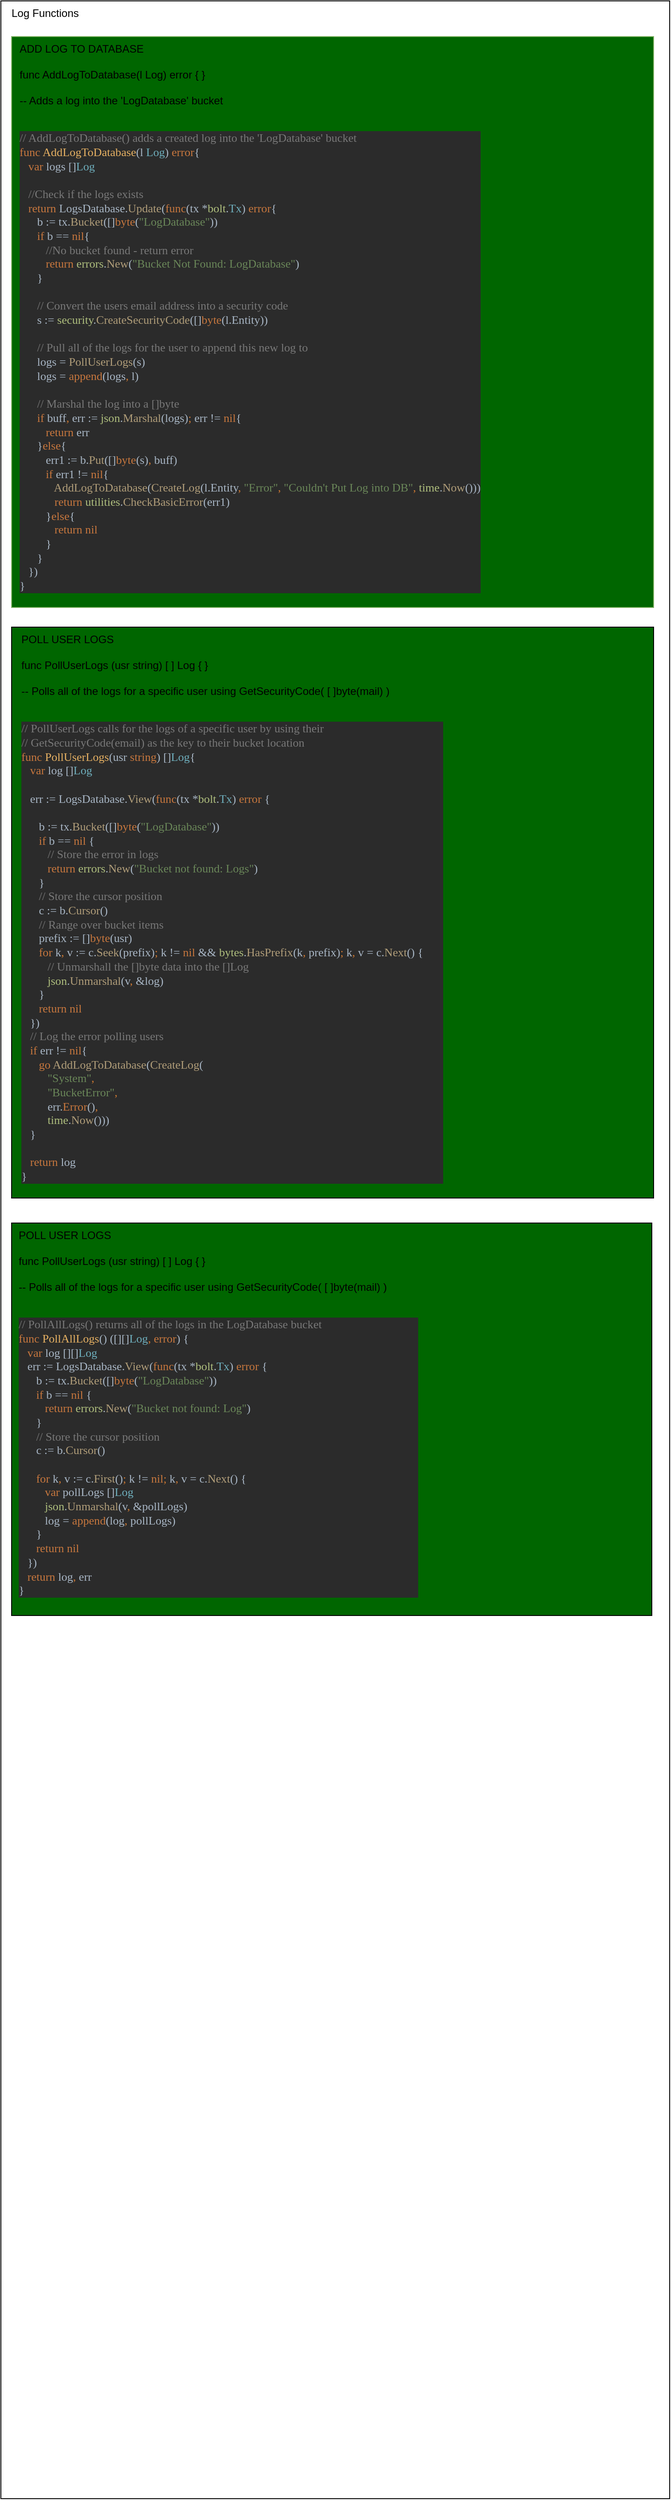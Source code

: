 <mxfile version="12.9.8" type="github">
  <diagram id="jYejewZL4RnewdmWwtDY" name="Page-1">
    <mxGraphModel dx="876" dy="755" grid="1" gridSize="10" guides="1" tooltips="1" connect="1" arrows="1" fold="1" page="1" pageScale="1" pageWidth="850" pageHeight="1100" math="0" shadow="0">
      <root>
        <mxCell id="0" />
        <mxCell id="1" parent="0" />
        <mxCell id="s8IivAvc6s-XAy5n7E5O-6" value="&lt;div&gt;&amp;nbsp;&amp;nbsp; Log Functions&lt;br&gt;&lt;/div&gt;" style="rounded=0;whiteSpace=wrap;html=1;align=left;labelPosition=center;verticalLabelPosition=middle;verticalAlign=top;" vertex="1" parent="1">
          <mxGeometry x="40" y="20" width="750" height="2800" as="geometry" />
        </mxCell>
        <mxCell id="s8IivAvc6s-XAy5n7E5O-7" value="&lt;div&gt;ADD LOG TO DATABASE&lt;br&gt;&lt;/div&gt;&lt;div&gt;&lt;br&gt;&lt;/div&gt;&lt;div&gt;func AddLogToDatabase(l Log) error { }&lt;/div&gt;&lt;div&gt;&lt;br&gt;&lt;/div&gt;&lt;div&gt;-- Adds a log into the &#39;LogDatabase&#39; bucket&lt;/div&gt;&lt;div&gt;&lt;br&gt;&lt;/div&gt;&lt;div&gt;&lt;pre style=&quot;background-color: #2b2b2b ; color: #a9b7c6 ; font-family: &amp;#34;consolas&amp;#34; ; font-size: 9.8pt&quot;&gt;&lt;span style=&quot;color: #787878&quot;&gt;// AddLogToDatabase() adds a created log into the &#39;LogDatabase&#39; bucket&lt;br&gt;&lt;/span&gt;&lt;span style=&quot;color: #c7773e&quot;&gt;func &lt;/span&gt;&lt;span style=&quot;color: #e6b163&quot;&gt;AddLogToDatabase&lt;/span&gt;(l &lt;span style=&quot;color: #6fafbd&quot;&gt;Log&lt;/span&gt;) &lt;span style=&quot;color: #c7773e&quot;&gt;error&lt;/span&gt;{&lt;br&gt;   &lt;span style=&quot;color: #c7773e&quot;&gt;var &lt;/span&gt;logs []&lt;span style=&quot;color: #6fafbd&quot;&gt;Log&lt;br&gt;&lt;/span&gt;&lt;span style=&quot;color: #6fafbd&quot;&gt;&lt;br&gt;&lt;/span&gt;&lt;span style=&quot;color: #6fafbd&quot;&gt;   &lt;/span&gt;&lt;span style=&quot;color: #787878&quot;&gt;//Check if the logs exists&lt;br&gt;&lt;/span&gt;&lt;span style=&quot;color: #787878&quot;&gt;   &lt;/span&gt;&lt;span style=&quot;color: #c7773e&quot;&gt;return &lt;/span&gt;LogsDatabase.&lt;span style=&quot;color: #b09d79&quot;&gt;Update&lt;/span&gt;(&lt;span style=&quot;color: #c7773e&quot;&gt;func&lt;/span&gt;(tx *&lt;span style=&quot;color: #afbf7e&quot;&gt;bolt&lt;/span&gt;.&lt;span style=&quot;color: #6fafbd&quot;&gt;Tx&lt;/span&gt;) &lt;span style=&quot;color: #c7773e&quot;&gt;error&lt;/span&gt;{&lt;br&gt;      b := tx.&lt;span style=&quot;color: #b09d79&quot;&gt;Bucket&lt;/span&gt;([]&lt;span style=&quot;color: #c7773e&quot;&gt;byte&lt;/span&gt;(&lt;span style=&quot;color: #6a8759&quot;&gt;&quot;LogDatabase&quot;&lt;/span&gt;))&lt;br&gt;      &lt;span style=&quot;color: #c7773e&quot;&gt;if &lt;/span&gt;b == &lt;span style=&quot;color: #c7773e&quot;&gt;nil&lt;/span&gt;{&lt;br&gt;         &lt;span style=&quot;color: #787878&quot;&gt;//No bucket found - return error&lt;br&gt;&lt;/span&gt;&lt;span style=&quot;color: #787878&quot;&gt;         &lt;/span&gt;&lt;span style=&quot;color: #c7773e&quot;&gt;return &lt;/span&gt;&lt;span style=&quot;color: #afbf7e&quot;&gt;errors&lt;/span&gt;.&lt;span style=&quot;color: #b09d79&quot;&gt;New&lt;/span&gt;(&lt;span style=&quot;color: #6a8759&quot;&gt;&quot;Bucket Not Found: LogDatabase&quot;&lt;/span&gt;)&lt;br&gt;      }&lt;br&gt;&lt;br&gt;      &lt;span style=&quot;color: #787878&quot;&gt;// Convert the users email address into a security code&lt;br&gt;&lt;/span&gt;&lt;span style=&quot;color: #787878&quot;&gt;      &lt;/span&gt;s := &lt;span style=&quot;color: #afbf7e&quot;&gt;security&lt;/span&gt;.&lt;span style=&quot;color: #b09d79&quot;&gt;CreateSecurityCode&lt;/span&gt;([]&lt;span style=&quot;color: #c7773e&quot;&gt;byte&lt;/span&gt;(l.Entity))&lt;br&gt;&lt;br&gt;      &lt;span style=&quot;color: #787878&quot;&gt;// Pull all of the logs for the user to append this new log to&lt;br&gt;&lt;/span&gt;&lt;span style=&quot;color: #787878&quot;&gt;      &lt;/span&gt;logs = &lt;span style=&quot;color: #b09d79&quot;&gt;PollUserLogs&lt;/span&gt;(s)&lt;br&gt;      logs = &lt;span style=&quot;color: #c7773e&quot;&gt;append&lt;/span&gt;(logs&lt;span style=&quot;color: #cc7832&quot;&gt;, &lt;/span&gt;l)&lt;br&gt;&lt;br&gt;      &lt;span style=&quot;color: #787878&quot;&gt;// Marshal the log into a []byte&lt;br&gt;&lt;/span&gt;&lt;span style=&quot;color: #787878&quot;&gt;      &lt;/span&gt;&lt;span style=&quot;color: #c7773e&quot;&gt;if &lt;/span&gt;buff&lt;span style=&quot;color: #cc7832&quot;&gt;, &lt;/span&gt;err := &lt;span style=&quot;color: #afbf7e&quot;&gt;json&lt;/span&gt;.&lt;span style=&quot;color: #b09d79&quot;&gt;Marshal&lt;/span&gt;(logs)&lt;span style=&quot;color: #cc7832&quot;&gt;; &lt;/span&gt;err != &lt;span style=&quot;color: #c7773e&quot;&gt;nil&lt;/span&gt;{&lt;br&gt;         &lt;span style=&quot;color: #c7773e&quot;&gt;return &lt;/span&gt;err&lt;br&gt;      }&lt;span style=&quot;color: #c7773e&quot;&gt;else&lt;/span&gt;{&lt;br&gt;         err1 := b.&lt;span style=&quot;color: #b09d79&quot;&gt;Put&lt;/span&gt;([]&lt;span style=&quot;color: #c7773e&quot;&gt;byte&lt;/span&gt;(s)&lt;span style=&quot;color: #cc7832&quot;&gt;, &lt;/span&gt;buff)&lt;br&gt;         &lt;span style=&quot;color: #c7773e&quot;&gt;if &lt;/span&gt;err1 != &lt;span style=&quot;color: #c7773e&quot;&gt;nil&lt;/span&gt;{&lt;br&gt;            &lt;span style=&quot;color: #b09d79&quot;&gt;AddLogToDatabase&lt;/span&gt;(&lt;span style=&quot;color: #b09d79&quot;&gt;CreateLog&lt;/span&gt;(l.Entity&lt;span style=&quot;color: #cc7832&quot;&gt;, &lt;/span&gt;&lt;span style=&quot;color: #6a8759&quot;&gt;&quot;Error&quot;&lt;/span&gt;&lt;span style=&quot;color: #cc7832&quot;&gt;, &lt;/span&gt;&lt;span style=&quot;color: #6a8759&quot;&gt;&quot;Couldn&#39;t Put Log into DB&quot;&lt;/span&gt;&lt;span style=&quot;color: #cc7832&quot;&gt;, &lt;/span&gt;&lt;span style=&quot;color: #afbf7e&quot;&gt;time&lt;/span&gt;.&lt;span style=&quot;color: #b09d79&quot;&gt;Now&lt;/span&gt;()))&lt;br&gt;            &lt;span style=&quot;color: #c7773e&quot;&gt;return &lt;/span&gt;&lt;span style=&quot;color: #afbf7e&quot;&gt;utilities&lt;/span&gt;.&lt;span style=&quot;color: #b09d79&quot;&gt;CheckBasicError&lt;/span&gt;(err1)&lt;br&gt;         }&lt;span style=&quot;color: #c7773e&quot;&gt;else&lt;/span&gt;{&lt;br&gt;            &lt;span style=&quot;color: #c7773e&quot;&gt;return nil&lt;br&gt;&lt;/span&gt;&lt;span style=&quot;color: #c7773e&quot;&gt;         &lt;/span&gt;}&lt;br&gt;      }&lt;br&gt;   })&lt;br&gt;}&lt;/pre&gt;&lt;/div&gt;&lt;div&gt;&lt;br&gt;&lt;/div&gt;" style="rounded=0;whiteSpace=wrap;html=1;align=left;fillColor=#006600;strokeColor=#82b366;verticalAlign=top;spacingLeft=7;" vertex="1" parent="1">
          <mxGeometry x="52" y="60" width="720" height="640" as="geometry" />
        </mxCell>
        <mxCell id="s8IivAvc6s-XAy5n7E5O-10" value="&lt;div&gt;POLL USER LOGS&lt;br&gt;&lt;/div&gt;&lt;div&gt;&lt;br&gt;&lt;/div&gt;&lt;div&gt;func PollUserLogs (usr string) [ ] Log { }&lt;/div&gt;&lt;div&gt;&lt;br&gt;&lt;/div&gt;&lt;div&gt;-- Polls all of the logs for a specific user using GetSecurityCode( [ ]byte(mail) )&lt;br&gt;&lt;/div&gt;&lt;div&gt;&lt;br&gt;&lt;/div&gt;&lt;div&gt;&lt;pre style=&quot;background-color: #2b2b2b ; color: #a9b7c6 ; font-family: &amp;#34;consolas&amp;#34; ; font-size: 9.8pt&quot;&gt;&lt;span style=&quot;color: #787878&quot;&gt;// PollUserLogs calls for the logs of a specific user by using their&lt;br&gt;&lt;/span&gt;&lt;span style=&quot;color: #787878&quot;&gt;// GetSecurityCode(email) as the key to their bucket location&lt;br&gt;&lt;/span&gt;&lt;span style=&quot;color: #c7773e&quot;&gt;func &lt;/span&gt;&lt;span style=&quot;color: #e6b163&quot;&gt;PollUserLogs&lt;/span&gt;(usr &lt;span style=&quot;color: #c7773e&quot;&gt;string&lt;/span&gt;) []&lt;span style=&quot;color: #6fafbd&quot;&gt;Log&lt;/span&gt;{&lt;br&gt;   &lt;span style=&quot;color: #c7773e&quot;&gt;var &lt;/span&gt;log []&lt;span style=&quot;color: #6fafbd&quot;&gt;Log&lt;br&gt;&lt;/span&gt;&lt;span style=&quot;color: #6fafbd&quot;&gt;&lt;br&gt;&lt;/span&gt;&lt;span style=&quot;color: #6fafbd&quot;&gt;   &lt;/span&gt;err := LogsDatabase.&lt;span style=&quot;color: #b09d79&quot;&gt;View&lt;/span&gt;(&lt;span style=&quot;color: #c7773e&quot;&gt;func&lt;/span&gt;(tx *&lt;span style=&quot;color: #afbf7e&quot;&gt;bolt&lt;/span&gt;.&lt;span style=&quot;color: #6fafbd&quot;&gt;Tx&lt;/span&gt;) &lt;span style=&quot;color: #c7773e&quot;&gt;error &lt;/span&gt;{&lt;br&gt;&lt;br&gt;      b := tx.&lt;span style=&quot;color: #b09d79&quot;&gt;Bucket&lt;/span&gt;([]&lt;span style=&quot;color: #c7773e&quot;&gt;byte&lt;/span&gt;(&lt;span style=&quot;color: #6a8759&quot;&gt;&quot;LogDatabase&quot;&lt;/span&gt;))&lt;br&gt;      &lt;span style=&quot;color: #c7773e&quot;&gt;if &lt;/span&gt;b == &lt;span style=&quot;color: #c7773e&quot;&gt;nil &lt;/span&gt;{&lt;br&gt;         &lt;span style=&quot;color: #787878&quot;&gt;// Store the error in logs&lt;br&gt;&lt;/span&gt;&lt;span style=&quot;color: #787878&quot;&gt;         &lt;/span&gt;&lt;span style=&quot;color: #c7773e&quot;&gt;return &lt;/span&gt;&lt;span style=&quot;color: #afbf7e&quot;&gt;errors&lt;/span&gt;.&lt;span style=&quot;color: #b09d79&quot;&gt;New&lt;/span&gt;(&lt;span style=&quot;color: #6a8759&quot;&gt;&quot;Bucket not found: Logs&quot;&lt;/span&gt;)&lt;br&gt;      }&lt;br&gt;      &lt;span style=&quot;color: #787878&quot;&gt;// Store the cursor position&lt;br&gt;&lt;/span&gt;&lt;span style=&quot;color: #787878&quot;&gt;      &lt;/span&gt;c := b.&lt;span style=&quot;color: #b09d79&quot;&gt;Cursor&lt;/span&gt;()&lt;br&gt;      &lt;span style=&quot;color: #787878&quot;&gt;// Range over bucket items&lt;br&gt;&lt;/span&gt;&lt;span style=&quot;color: #787878&quot;&gt;      &lt;/span&gt;prefix := []&lt;span style=&quot;color: #c7773e&quot;&gt;byte&lt;/span&gt;(usr)&lt;br&gt;      &lt;span style=&quot;color: #c7773e&quot;&gt;for &lt;/span&gt;k&lt;span style=&quot;color: #cc7832&quot;&gt;, &lt;/span&gt;v := c.&lt;span style=&quot;color: #b09d79&quot;&gt;Seek&lt;/span&gt;(prefix)&lt;span style=&quot;color: #cc7832&quot;&gt;; &lt;/span&gt;k != &lt;span style=&quot;color: #c7773e&quot;&gt;nil &lt;/span&gt;&amp;amp;&amp;amp; &lt;span style=&quot;color: #afbf7e&quot;&gt;bytes&lt;/span&gt;.&lt;span style=&quot;color: #b09d79&quot;&gt;HasPrefix&lt;/span&gt;(k&lt;span style=&quot;color: #cc7832&quot;&gt;, &lt;/span&gt;prefix)&lt;span style=&quot;color: #cc7832&quot;&gt;; &lt;/span&gt;k&lt;span style=&quot;color: #cc7832&quot;&gt;, &lt;/span&gt;v = c.&lt;span style=&quot;color: #b09d79&quot;&gt;Next&lt;/span&gt;() {       &lt;br&gt;         &lt;span style=&quot;color: #787878&quot;&gt;// Unmarshall the []byte data into the []Log&lt;br&gt;&lt;/span&gt;&lt;span style=&quot;color: #787878&quot;&gt;         &lt;/span&gt;&lt;span style=&quot;color: #afbf7e&quot;&gt;json&lt;/span&gt;.&lt;span style=&quot;color: #b09d79&quot;&gt;Unmarshal&lt;/span&gt;(v&lt;span style=&quot;color: #cc7832&quot;&gt;, &lt;/span&gt;&amp;amp;log)&lt;br&gt;      }&lt;br&gt;      &lt;span style=&quot;color: #c7773e&quot;&gt;return nil&lt;br&gt;&lt;/span&gt;&lt;span style=&quot;color: #c7773e&quot;&gt;   &lt;/span&gt;})&lt;br&gt;   &lt;span style=&quot;color: #787878&quot;&gt;// Log the error polling users&lt;br&gt;&lt;/span&gt;&lt;span style=&quot;color: #787878&quot;&gt;   &lt;/span&gt;&lt;span style=&quot;color: #c7773e&quot;&gt;if &lt;/span&gt;err != &lt;span style=&quot;color: #c7773e&quot;&gt;nil&lt;/span&gt;{&lt;br&gt;      &lt;span style=&quot;color: #c7773e&quot;&gt;go &lt;/span&gt;&lt;span style=&quot;color: #b09d79&quot;&gt;AddLogToDatabase&lt;/span&gt;(&lt;span style=&quot;color: #b09d79&quot;&gt;CreateLog&lt;/span&gt;(&lt;br&gt;         &lt;span style=&quot;color: #6a8759&quot;&gt;&quot;System&quot;&lt;/span&gt;&lt;span style=&quot;color: #cc7832&quot;&gt;,&lt;br&gt;&lt;/span&gt;&lt;span style=&quot;color: #cc7832&quot;&gt;         &lt;/span&gt;&lt;span style=&quot;color: #6a8759&quot;&gt;&quot;BucketError&quot;&lt;/span&gt;&lt;span style=&quot;color: #cc7832&quot;&gt;,&lt;br&gt;&lt;/span&gt;&lt;span style=&quot;color: #cc7832&quot;&gt;         &lt;/span&gt;err.&lt;span style=&quot;color: #c7773e&quot;&gt;Error&lt;/span&gt;()&lt;span style=&quot;color: #cc7832&quot;&gt;,&lt;br&gt;&lt;/span&gt;&lt;span style=&quot;color: #cc7832&quot;&gt;         &lt;/span&gt;&lt;span style=&quot;color: #afbf7e&quot;&gt;time&lt;/span&gt;.&lt;span style=&quot;color: #b09d79&quot;&gt;Now&lt;/span&gt;()))&lt;br&gt;   }&lt;br&gt;&lt;br&gt;   &lt;span style=&quot;color: #c7773e&quot;&gt;return &lt;/span&gt;log&lt;br&gt;}&lt;/pre&gt;&lt;/div&gt;" style="rounded=0;whiteSpace=wrap;html=1;fillColor=#006600;align=left;verticalAlign=top;spacingLeft=9;" vertex="1" parent="1">
          <mxGeometry x="52" y="722" width="720" height="640" as="geometry" />
        </mxCell>
        <mxCell id="s8IivAvc6s-XAy5n7E5O-12" value="&lt;div&gt;POLL USER LOGS&lt;br&gt;&lt;/div&gt;&lt;div&gt;&lt;br&gt;&lt;/div&gt;&lt;div&gt;func PollUserLogs (usr string) [ ] Log { }&lt;/div&gt;&lt;div&gt;&lt;br&gt;&lt;/div&gt;&lt;div&gt;-- Polls all of the logs for a specific user using GetSecurityCode( [ ]byte(mail) )&lt;/div&gt;&lt;div&gt;&lt;br&gt;&lt;/div&gt;&lt;div&gt;&lt;pre style=&quot;background-color: #2b2b2b ; color: #a9b7c6 ; font-family: &amp;#34;consolas&amp;#34; ; font-size: 9.8pt&quot;&gt;&lt;span style=&quot;color: #787878&quot;&gt;// PollAllLogs() returns all of the logs in the LogDatabase bucket                                 &lt;br&gt;&lt;/span&gt;&lt;span style=&quot;color: #c7773e&quot;&gt;func &lt;/span&gt;&lt;span style=&quot;color: #e6b163&quot;&gt;PollAllLogs&lt;/span&gt;() ([][]&lt;span style=&quot;color: #6fafbd&quot;&gt;Log&lt;/span&gt;&lt;span style=&quot;color: #cc7832&quot;&gt;, &lt;/span&gt;&lt;span style=&quot;color: #c7773e&quot;&gt;error&lt;/span&gt;) {&lt;br&gt;   &lt;span style=&quot;color: #c7773e&quot;&gt;var &lt;/span&gt;log [][]&lt;span style=&quot;color: #6fafbd&quot;&gt;Log&lt;br&gt;&lt;/span&gt;&lt;span style=&quot;color: #6fafbd&quot;&gt;   &lt;/span&gt;err := LogsDatabase.&lt;span style=&quot;color: #b09d79&quot;&gt;View&lt;/span&gt;(&lt;span style=&quot;color: #c7773e&quot;&gt;func&lt;/span&gt;(tx *&lt;span style=&quot;color: #afbf7e&quot;&gt;bolt&lt;/span&gt;.&lt;span style=&quot;color: #6fafbd&quot;&gt;Tx&lt;/span&gt;) &lt;span style=&quot;color: #c7773e&quot;&gt;error &lt;/span&gt;{&lt;br&gt;      b := tx.&lt;span style=&quot;color: #b09d79&quot;&gt;Bucket&lt;/span&gt;([]&lt;span style=&quot;color: #c7773e&quot;&gt;byte&lt;/span&gt;(&lt;span style=&quot;color: #6a8759&quot;&gt;&quot;LogDatabase&quot;&lt;/span&gt;))&lt;br&gt;      &lt;span style=&quot;color: #c7773e&quot;&gt;if &lt;/span&gt;b == &lt;span style=&quot;color: #c7773e&quot;&gt;nil &lt;/span&gt;{&lt;br&gt;         &lt;span style=&quot;color: #c7773e&quot;&gt;return &lt;/span&gt;&lt;span style=&quot;color: #afbf7e&quot;&gt;errors&lt;/span&gt;.&lt;span style=&quot;color: #b09d79&quot;&gt;New&lt;/span&gt;(&lt;span style=&quot;color: #6a8759&quot;&gt;&quot;Bucket not found: Log&quot;&lt;/span&gt;)&lt;br&gt;      }&lt;br&gt;      &lt;span style=&quot;color: #787878&quot;&gt;// Store the cursor position&lt;br&gt;&lt;/span&gt;&lt;span style=&quot;color: #787878&quot;&gt;      &lt;/span&gt;c := b.&lt;span style=&quot;color: #b09d79&quot;&gt;Cursor&lt;/span&gt;()&lt;br&gt;&lt;br&gt;      &lt;span style=&quot;color: #c7773e&quot;&gt;for &lt;/span&gt;k&lt;span style=&quot;color: #cc7832&quot;&gt;, &lt;/span&gt;v := c.&lt;span style=&quot;color: #b09d79&quot;&gt;First&lt;/span&gt;()&lt;span style=&quot;color: #cc7832&quot;&gt;; &lt;/span&gt;k != &lt;span style=&quot;color: #c7773e&quot;&gt;nil&lt;/span&gt;&lt;span style=&quot;color: #cc7832&quot;&gt;; &lt;/span&gt;k&lt;span style=&quot;color: #cc7832&quot;&gt;, &lt;/span&gt;v = c.&lt;span style=&quot;color: #b09d79&quot;&gt;Next&lt;/span&gt;() {&lt;br&gt;         &lt;span style=&quot;color: #c7773e&quot;&gt;var &lt;/span&gt;pollLogs []&lt;span style=&quot;color: #6fafbd&quot;&gt;Log&lt;br&gt;&lt;/span&gt;&lt;span style=&quot;color: #6fafbd&quot;&gt;         &lt;/span&gt;&lt;span style=&quot;color: #afbf7e&quot;&gt;json&lt;/span&gt;.&lt;span style=&quot;color: #b09d79&quot;&gt;Unmarshal&lt;/span&gt;(v&lt;span style=&quot;color: #cc7832&quot;&gt;, &lt;/span&gt;&amp;amp;pollLogs)&lt;br&gt;         log = &lt;span style=&quot;color: #c7773e&quot;&gt;append&lt;/span&gt;(log&lt;span style=&quot;color: #cc7832&quot;&gt;, &lt;/span&gt;pollLogs)&lt;br&gt;      }&lt;br&gt;      &lt;span style=&quot;color: #c7773e&quot;&gt;return nil&lt;br&gt;&lt;/span&gt;&lt;span style=&quot;color: #c7773e&quot;&gt;   &lt;/span&gt;})&lt;br&gt;   &lt;span style=&quot;color: #c7773e&quot;&gt;return &lt;/span&gt;log&lt;span style=&quot;color: #cc7832&quot;&gt;, &lt;/span&gt;err&lt;br&gt;}&lt;/pre&gt;&lt;/div&gt;&lt;div&gt;&lt;br&gt;&lt;/div&gt;" style="rounded=0;whiteSpace=wrap;html=1;fillColor=#006600;align=left;verticalAlign=top;spacingLeft=6;" vertex="1" parent="1">
          <mxGeometry x="52" y="1390" width="718" height="440" as="geometry" />
        </mxCell>
      </root>
    </mxGraphModel>
  </diagram>
</mxfile>

